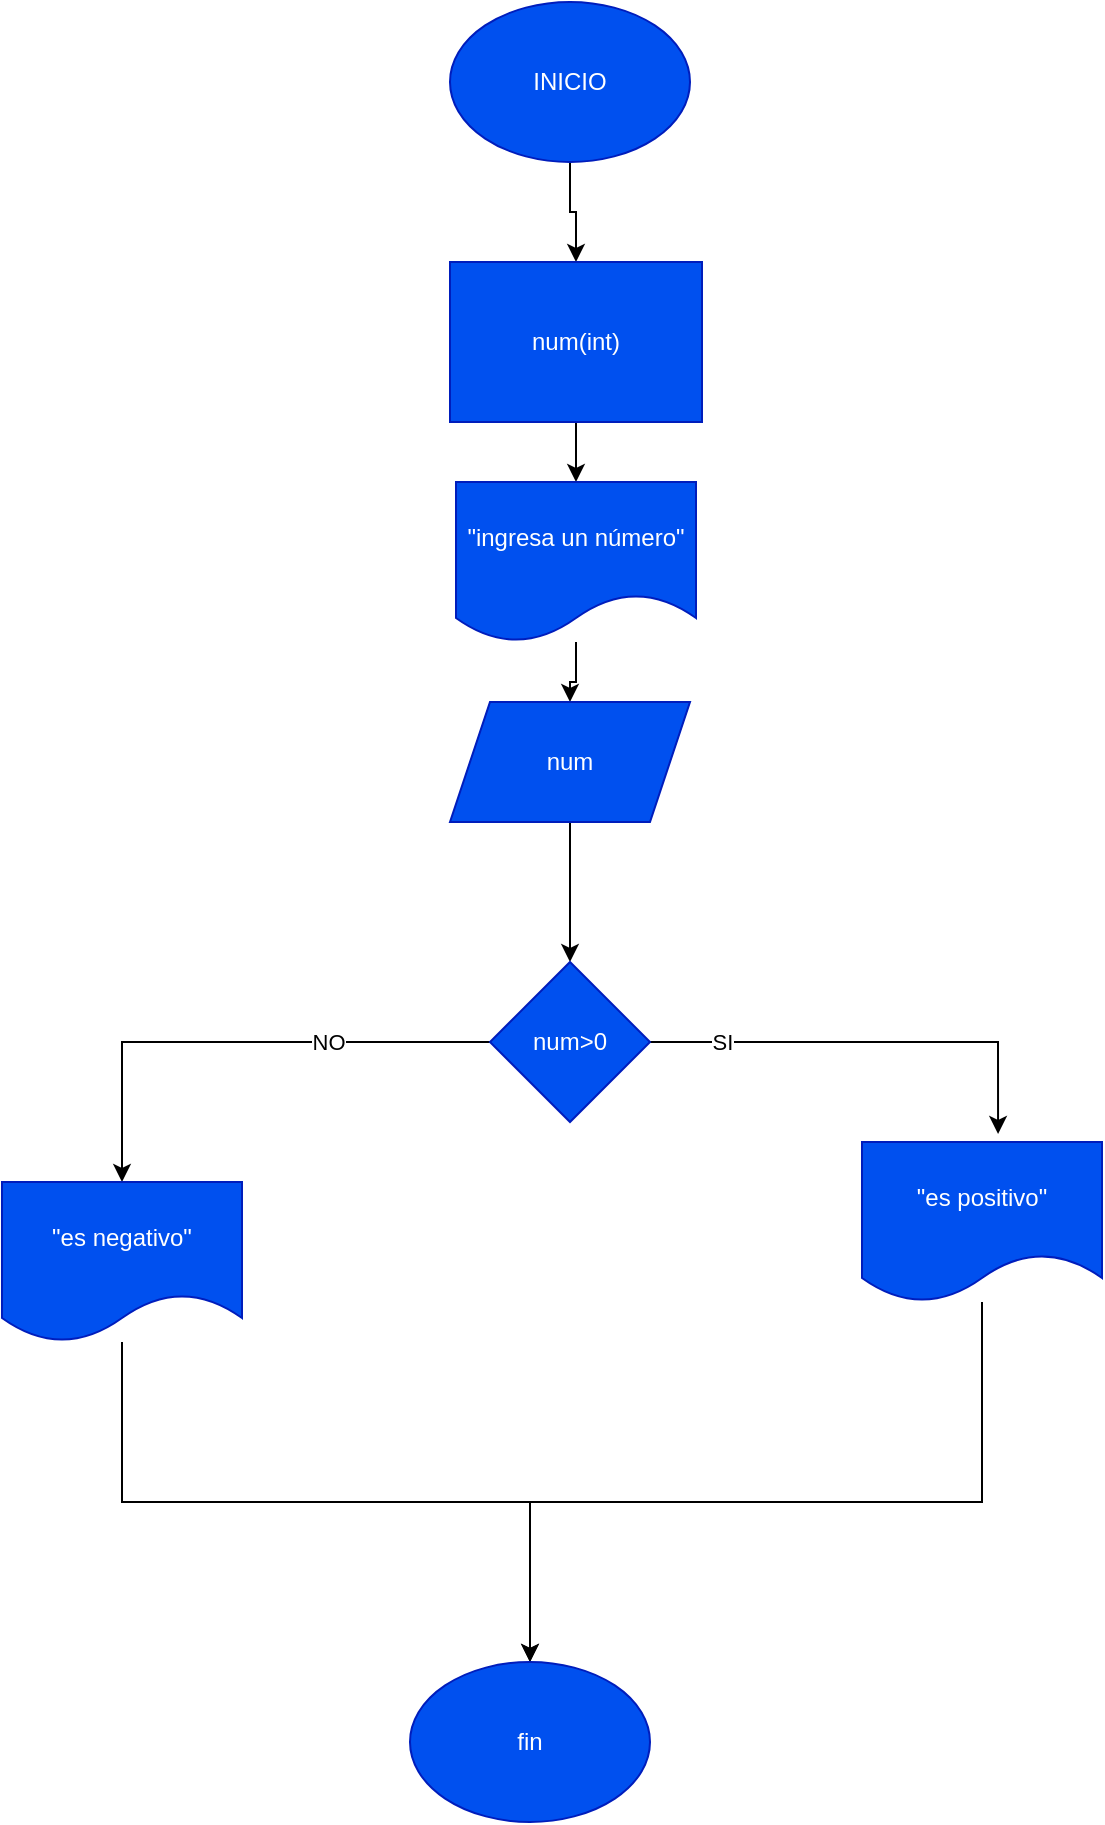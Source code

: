 <mxfile version="21.3.6" type="device">
  <diagram id="C5RBs43oDa-KdzZeNtuy" name="Page-1">
    <mxGraphModel dx="1434" dy="796" grid="1" gridSize="10" guides="1" tooltips="1" connect="1" arrows="1" fold="1" page="1" pageScale="1" pageWidth="827" pageHeight="1169" math="0" shadow="0">
      <root>
        <mxCell id="WIyWlLk6GJQsqaUBKTNV-0" />
        <mxCell id="WIyWlLk6GJQsqaUBKTNV-1" parent="WIyWlLk6GJQsqaUBKTNV-0" />
        <mxCell id="6NkFYBZcf6LsaVMh4ESc-3" value="" style="edgeStyle=orthogonalEdgeStyle;rounded=0;orthogonalLoop=1;jettySize=auto;html=1;" edge="1" parent="WIyWlLk6GJQsqaUBKTNV-1" source="6NkFYBZcf6LsaVMh4ESc-0" target="6NkFYBZcf6LsaVMh4ESc-1">
          <mxGeometry relative="1" as="geometry" />
        </mxCell>
        <mxCell id="6NkFYBZcf6LsaVMh4ESc-0" value="INICIO" style="ellipse;whiteSpace=wrap;html=1;fillColor=#0050ef;fontColor=#ffffff;strokeColor=#001DBC;" vertex="1" parent="WIyWlLk6GJQsqaUBKTNV-1">
          <mxGeometry x="354" y="40" width="120" height="80" as="geometry" />
        </mxCell>
        <mxCell id="6NkFYBZcf6LsaVMh4ESc-6" value="" style="edgeStyle=orthogonalEdgeStyle;rounded=0;orthogonalLoop=1;jettySize=auto;html=1;" edge="1" parent="WIyWlLk6GJQsqaUBKTNV-1" source="6NkFYBZcf6LsaVMh4ESc-1" target="6NkFYBZcf6LsaVMh4ESc-5">
          <mxGeometry relative="1" as="geometry" />
        </mxCell>
        <mxCell id="6NkFYBZcf6LsaVMh4ESc-1" value="num(int)&lt;br&gt;" style="rounded=0;whiteSpace=wrap;html=1;fillColor=#0050ef;fontColor=#ffffff;strokeColor=#001DBC;" vertex="1" parent="WIyWlLk6GJQsqaUBKTNV-1">
          <mxGeometry x="354" y="170" width="126" height="80" as="geometry" />
        </mxCell>
        <mxCell id="6NkFYBZcf6LsaVMh4ESc-8" value="" style="edgeStyle=orthogonalEdgeStyle;rounded=0;orthogonalLoop=1;jettySize=auto;html=1;" edge="1" parent="WIyWlLk6GJQsqaUBKTNV-1" source="6NkFYBZcf6LsaVMh4ESc-5" target="6NkFYBZcf6LsaVMh4ESc-7">
          <mxGeometry relative="1" as="geometry" />
        </mxCell>
        <mxCell id="6NkFYBZcf6LsaVMh4ESc-5" value="&quot;ingresa un número&quot;" style="shape=document;whiteSpace=wrap;html=1;boundedLbl=1;fillColor=#0050ef;fontColor=#ffffff;strokeColor=#001DBC;" vertex="1" parent="WIyWlLk6GJQsqaUBKTNV-1">
          <mxGeometry x="357" y="280" width="120" height="80" as="geometry" />
        </mxCell>
        <mxCell id="6NkFYBZcf6LsaVMh4ESc-10" style="edgeStyle=orthogonalEdgeStyle;rounded=0;orthogonalLoop=1;jettySize=auto;html=1;entryX=0.5;entryY=0;entryDx=0;entryDy=0;" edge="1" parent="WIyWlLk6GJQsqaUBKTNV-1" source="6NkFYBZcf6LsaVMh4ESc-7" target="6NkFYBZcf6LsaVMh4ESc-9">
          <mxGeometry relative="1" as="geometry" />
        </mxCell>
        <mxCell id="6NkFYBZcf6LsaVMh4ESc-7" value="num" style="shape=parallelogram;perimeter=parallelogramPerimeter;whiteSpace=wrap;html=1;fixedSize=1;fillColor=#0050ef;fontColor=#ffffff;strokeColor=#001DBC;" vertex="1" parent="WIyWlLk6GJQsqaUBKTNV-1">
          <mxGeometry x="354" y="390" width="120" height="60" as="geometry" />
        </mxCell>
        <mxCell id="6NkFYBZcf6LsaVMh4ESc-12" style="edgeStyle=orthogonalEdgeStyle;rounded=0;orthogonalLoop=1;jettySize=auto;html=1;entryX=0.567;entryY=-0.05;entryDx=0;entryDy=0;entryPerimeter=0;" edge="1" parent="WIyWlLk6GJQsqaUBKTNV-1" source="6NkFYBZcf6LsaVMh4ESc-9" target="6NkFYBZcf6LsaVMh4ESc-11">
          <mxGeometry relative="1" as="geometry" />
        </mxCell>
        <mxCell id="6NkFYBZcf6LsaVMh4ESc-13" value="SI" style="edgeLabel;html=1;align=center;verticalAlign=middle;resizable=0;points=[];" vertex="1" connectable="0" parent="6NkFYBZcf6LsaVMh4ESc-12">
          <mxGeometry x="-0.673" relative="1" as="geometry">
            <mxPoint as="offset" />
          </mxGeometry>
        </mxCell>
        <mxCell id="6NkFYBZcf6LsaVMh4ESc-15" style="edgeStyle=orthogonalEdgeStyle;rounded=0;orthogonalLoop=1;jettySize=auto;html=1;" edge="1" parent="WIyWlLk6GJQsqaUBKTNV-1" source="6NkFYBZcf6LsaVMh4ESc-9" target="6NkFYBZcf6LsaVMh4ESc-14">
          <mxGeometry relative="1" as="geometry" />
        </mxCell>
        <mxCell id="6NkFYBZcf6LsaVMh4ESc-19" value="NO" style="edgeLabel;html=1;align=center;verticalAlign=middle;resizable=0;points=[];" vertex="1" connectable="0" parent="6NkFYBZcf6LsaVMh4ESc-15">
          <mxGeometry x="-0.362" relative="1" as="geometry">
            <mxPoint as="offset" />
          </mxGeometry>
        </mxCell>
        <mxCell id="6NkFYBZcf6LsaVMh4ESc-9" value="num&amp;gt;0" style="rhombus;whiteSpace=wrap;html=1;fillColor=#0050ef;fontColor=#ffffff;strokeColor=#001DBC;" vertex="1" parent="WIyWlLk6GJQsqaUBKTNV-1">
          <mxGeometry x="374" y="520" width="80" height="80" as="geometry" />
        </mxCell>
        <mxCell id="6NkFYBZcf6LsaVMh4ESc-18" style="edgeStyle=orthogonalEdgeStyle;rounded=0;orthogonalLoop=1;jettySize=auto;html=1;" edge="1" parent="WIyWlLk6GJQsqaUBKTNV-1" source="6NkFYBZcf6LsaVMh4ESc-11" target="6NkFYBZcf6LsaVMh4ESc-16">
          <mxGeometry relative="1" as="geometry">
            <Array as="points">
              <mxPoint x="620" y="790" />
              <mxPoint x="394" y="790" />
            </Array>
          </mxGeometry>
        </mxCell>
        <mxCell id="6NkFYBZcf6LsaVMh4ESc-11" value="&quot;es positivo&quot;" style="shape=document;whiteSpace=wrap;html=1;boundedLbl=1;fillColor=#0050ef;fontColor=#ffffff;strokeColor=#001DBC;" vertex="1" parent="WIyWlLk6GJQsqaUBKTNV-1">
          <mxGeometry x="560" y="610" width="120" height="80" as="geometry" />
        </mxCell>
        <mxCell id="6NkFYBZcf6LsaVMh4ESc-17" style="edgeStyle=orthogonalEdgeStyle;rounded=0;orthogonalLoop=1;jettySize=auto;html=1;" edge="1" parent="WIyWlLk6GJQsqaUBKTNV-1" source="6NkFYBZcf6LsaVMh4ESc-14" target="6NkFYBZcf6LsaVMh4ESc-16">
          <mxGeometry relative="1" as="geometry">
            <Array as="points">
              <mxPoint x="190" y="790" />
              <mxPoint x="394" y="790" />
            </Array>
          </mxGeometry>
        </mxCell>
        <mxCell id="6NkFYBZcf6LsaVMh4ESc-14" value="&quot;es negativo&quot;" style="shape=document;whiteSpace=wrap;html=1;boundedLbl=1;fillColor=#0050ef;fontColor=#ffffff;strokeColor=#001DBC;" vertex="1" parent="WIyWlLk6GJQsqaUBKTNV-1">
          <mxGeometry x="130" y="630" width="120" height="80" as="geometry" />
        </mxCell>
        <mxCell id="6NkFYBZcf6LsaVMh4ESc-16" value="fin" style="ellipse;whiteSpace=wrap;html=1;fillColor=#0050ef;fontColor=#ffffff;strokeColor=#001DBC;" vertex="1" parent="WIyWlLk6GJQsqaUBKTNV-1">
          <mxGeometry x="334" y="870" width="120" height="80" as="geometry" />
        </mxCell>
      </root>
    </mxGraphModel>
  </diagram>
</mxfile>
